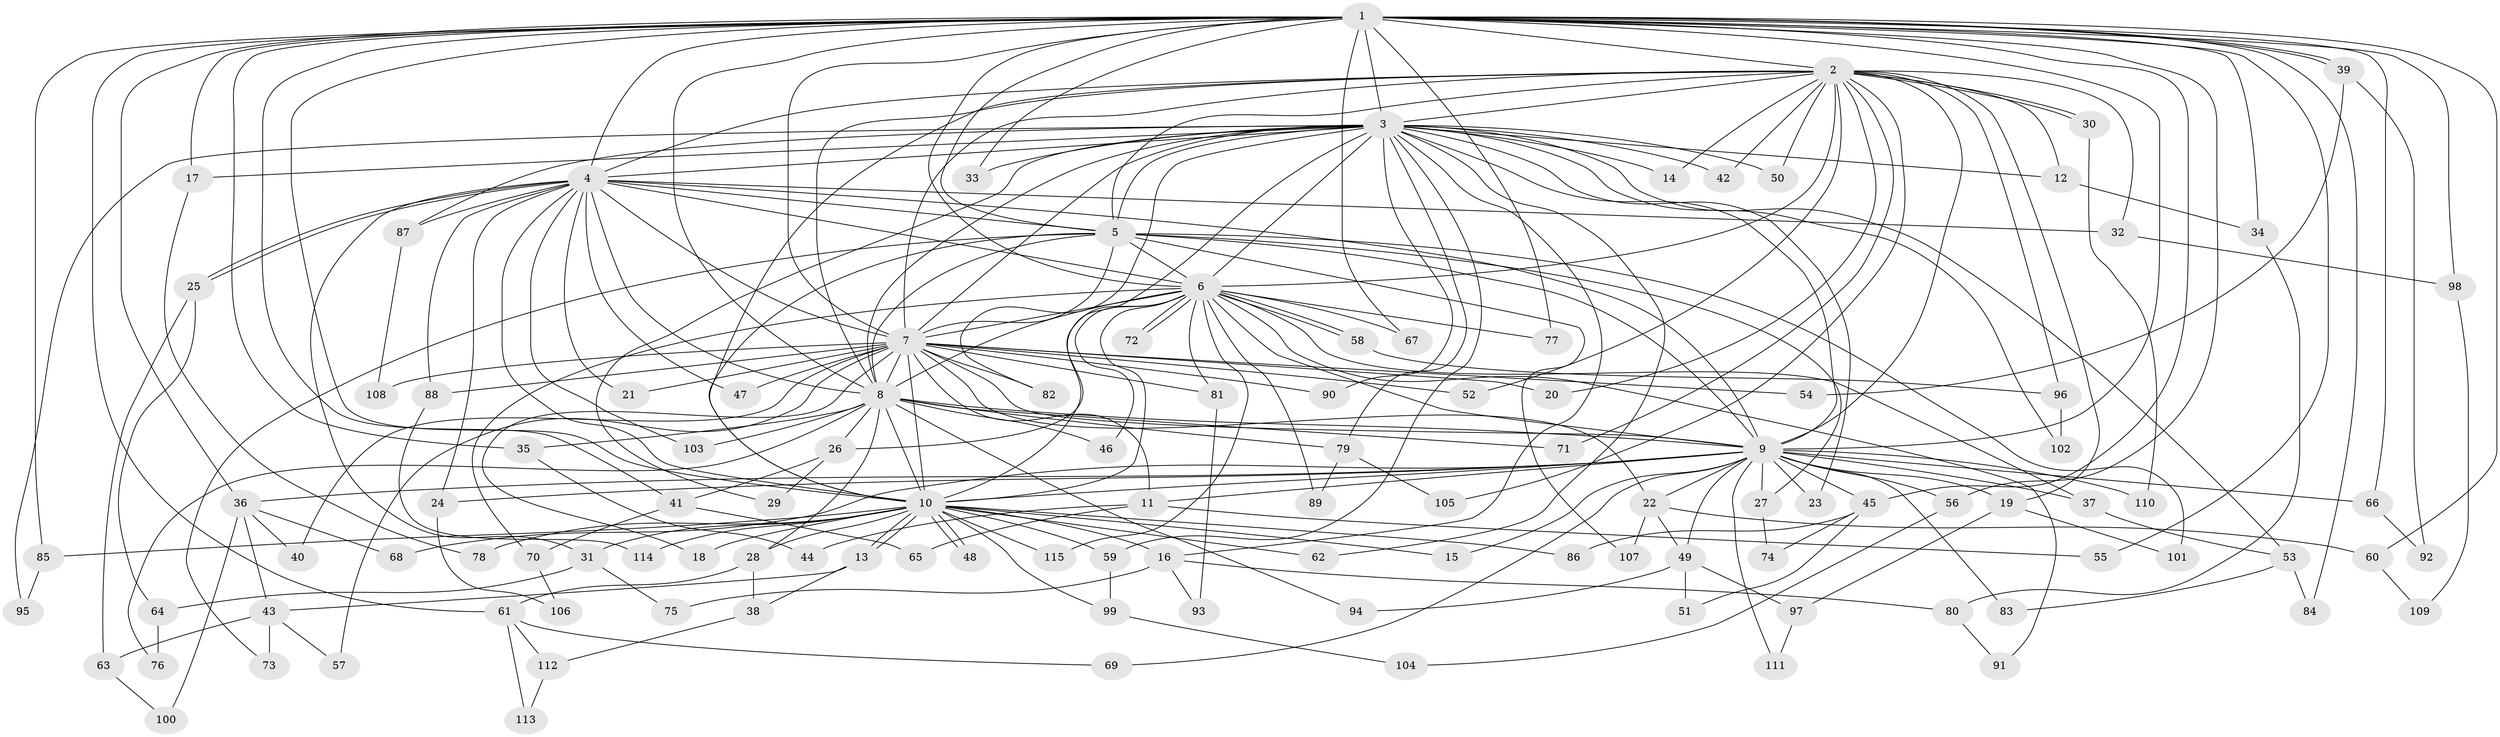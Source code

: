 // coarse degree distribution, {35: 0.011627906976744186, 32: 0.011627906976744186, 10: 0.011627906976744186, 18: 0.011627906976744186, 21: 0.011627906976744186, 27: 0.011627906976744186, 24: 0.011627906976744186, 5: 0.09302325581395349, 3: 0.20930232558139536, 2: 0.5116279069767442, 6: 0.011627906976744186, 4: 0.08139534883720931, 1: 0.011627906976744186}
// Generated by graph-tools (version 1.1) at 2025/51/02/27/25 19:51:49]
// undirected, 115 vertices, 255 edges
graph export_dot {
graph [start="1"]
  node [color=gray90,style=filled];
  1;
  2;
  3;
  4;
  5;
  6;
  7;
  8;
  9;
  10;
  11;
  12;
  13;
  14;
  15;
  16;
  17;
  18;
  19;
  20;
  21;
  22;
  23;
  24;
  25;
  26;
  27;
  28;
  29;
  30;
  31;
  32;
  33;
  34;
  35;
  36;
  37;
  38;
  39;
  40;
  41;
  42;
  43;
  44;
  45;
  46;
  47;
  48;
  49;
  50;
  51;
  52;
  53;
  54;
  55;
  56;
  57;
  58;
  59;
  60;
  61;
  62;
  63;
  64;
  65;
  66;
  67;
  68;
  69;
  70;
  71;
  72;
  73;
  74;
  75;
  76;
  77;
  78;
  79;
  80;
  81;
  82;
  83;
  84;
  85;
  86;
  87;
  88;
  89;
  90;
  91;
  92;
  93;
  94;
  95;
  96;
  97;
  98;
  99;
  100;
  101;
  102;
  103;
  104;
  105;
  106;
  107;
  108;
  109;
  110;
  111;
  112;
  113;
  114;
  115;
  1 -- 2;
  1 -- 3;
  1 -- 4;
  1 -- 5;
  1 -- 6;
  1 -- 7;
  1 -- 8;
  1 -- 9;
  1 -- 10;
  1 -- 17;
  1 -- 33;
  1 -- 34;
  1 -- 35;
  1 -- 36;
  1 -- 39;
  1 -- 39;
  1 -- 41;
  1 -- 45;
  1 -- 55;
  1 -- 56;
  1 -- 60;
  1 -- 61;
  1 -- 66;
  1 -- 67;
  1 -- 77;
  1 -- 84;
  1 -- 85;
  1 -- 98;
  2 -- 3;
  2 -- 4;
  2 -- 5;
  2 -- 6;
  2 -- 7;
  2 -- 8;
  2 -- 9;
  2 -- 10;
  2 -- 12;
  2 -- 14;
  2 -- 19;
  2 -- 20;
  2 -- 30;
  2 -- 30;
  2 -- 32;
  2 -- 42;
  2 -- 50;
  2 -- 52;
  2 -- 71;
  2 -- 96;
  2 -- 105;
  3 -- 4;
  3 -- 5;
  3 -- 6;
  3 -- 7;
  3 -- 8;
  3 -- 9;
  3 -- 10;
  3 -- 12;
  3 -- 14;
  3 -- 16;
  3 -- 17;
  3 -- 23;
  3 -- 29;
  3 -- 33;
  3 -- 42;
  3 -- 50;
  3 -- 53;
  3 -- 59;
  3 -- 62;
  3 -- 79;
  3 -- 82;
  3 -- 87;
  3 -- 90;
  3 -- 95;
  3 -- 102;
  4 -- 5;
  4 -- 6;
  4 -- 7;
  4 -- 8;
  4 -- 9;
  4 -- 10;
  4 -- 21;
  4 -- 24;
  4 -- 25;
  4 -- 25;
  4 -- 31;
  4 -- 32;
  4 -- 47;
  4 -- 87;
  4 -- 88;
  4 -- 103;
  5 -- 6;
  5 -- 7;
  5 -- 8;
  5 -- 9;
  5 -- 10;
  5 -- 27;
  5 -- 73;
  5 -- 101;
  5 -- 107;
  6 -- 7;
  6 -- 8;
  6 -- 9;
  6 -- 10;
  6 -- 26;
  6 -- 37;
  6 -- 46;
  6 -- 58;
  6 -- 58;
  6 -- 67;
  6 -- 70;
  6 -- 72;
  6 -- 72;
  6 -- 77;
  6 -- 81;
  6 -- 89;
  6 -- 91;
  6 -- 115;
  7 -- 8;
  7 -- 9;
  7 -- 10;
  7 -- 11;
  7 -- 18;
  7 -- 20;
  7 -- 21;
  7 -- 22;
  7 -- 40;
  7 -- 47;
  7 -- 52;
  7 -- 54;
  7 -- 57;
  7 -- 81;
  7 -- 82;
  7 -- 88;
  7 -- 90;
  7 -- 108;
  8 -- 9;
  8 -- 10;
  8 -- 26;
  8 -- 28;
  8 -- 35;
  8 -- 46;
  8 -- 71;
  8 -- 76;
  8 -- 79;
  8 -- 94;
  8 -- 103;
  9 -- 10;
  9 -- 11;
  9 -- 15;
  9 -- 19;
  9 -- 22;
  9 -- 23;
  9 -- 24;
  9 -- 27;
  9 -- 36;
  9 -- 37;
  9 -- 45;
  9 -- 49;
  9 -- 56;
  9 -- 66;
  9 -- 68;
  9 -- 69;
  9 -- 83;
  9 -- 110;
  9 -- 111;
  10 -- 13;
  10 -- 13;
  10 -- 15;
  10 -- 16;
  10 -- 18;
  10 -- 28;
  10 -- 31;
  10 -- 48;
  10 -- 48;
  10 -- 59;
  10 -- 62;
  10 -- 78;
  10 -- 85;
  10 -- 86;
  10 -- 99;
  10 -- 114;
  10 -- 115;
  11 -- 44;
  11 -- 55;
  11 -- 65;
  12 -- 34;
  13 -- 38;
  13 -- 43;
  16 -- 75;
  16 -- 80;
  16 -- 93;
  17 -- 78;
  19 -- 97;
  19 -- 101;
  22 -- 49;
  22 -- 60;
  22 -- 107;
  24 -- 106;
  25 -- 63;
  25 -- 64;
  26 -- 29;
  26 -- 41;
  27 -- 74;
  28 -- 38;
  28 -- 61;
  30 -- 110;
  31 -- 64;
  31 -- 75;
  32 -- 98;
  34 -- 80;
  35 -- 44;
  36 -- 40;
  36 -- 43;
  36 -- 68;
  36 -- 100;
  37 -- 53;
  38 -- 112;
  39 -- 54;
  39 -- 92;
  41 -- 65;
  41 -- 70;
  43 -- 57;
  43 -- 63;
  43 -- 73;
  45 -- 51;
  45 -- 74;
  45 -- 86;
  49 -- 51;
  49 -- 94;
  49 -- 97;
  53 -- 83;
  53 -- 84;
  56 -- 104;
  58 -- 96;
  59 -- 99;
  60 -- 109;
  61 -- 69;
  61 -- 112;
  61 -- 113;
  63 -- 100;
  64 -- 76;
  66 -- 92;
  70 -- 106;
  79 -- 89;
  79 -- 105;
  80 -- 91;
  81 -- 93;
  85 -- 95;
  87 -- 108;
  88 -- 114;
  96 -- 102;
  97 -- 111;
  98 -- 109;
  99 -- 104;
  112 -- 113;
}
